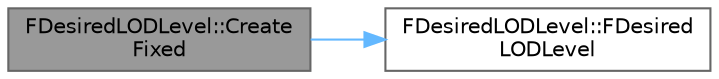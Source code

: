 digraph "FDesiredLODLevel::CreateFixed"
{
 // INTERACTIVE_SVG=YES
 // LATEX_PDF_SIZE
  bgcolor="transparent";
  edge [fontname=Helvetica,fontsize=10,labelfontname=Helvetica,labelfontsize=10];
  node [fontname=Helvetica,fontsize=10,shape=box,height=0.2,width=0.4];
  rankdir="LR";
  Node1 [id="Node000001",label="FDesiredLODLevel::Create\lFixed",height=0.2,width=0.4,color="gray40", fillcolor="grey60", style="filled", fontcolor="black",tooltip=" "];
  Node1 -> Node2 [id="edge1_Node000001_Node000002",color="steelblue1",style="solid",tooltip=" "];
  Node2 [id="Node000002",label="FDesiredLODLevel::FDesired\lLODLevel",height=0.2,width=0.4,color="grey40", fillcolor="white", style="filled",URL="$d4/d3e/structFDesiredLODLevel.html#a7190dbe821e156614a9725e8307a0b6c",tooltip=" "];
}
